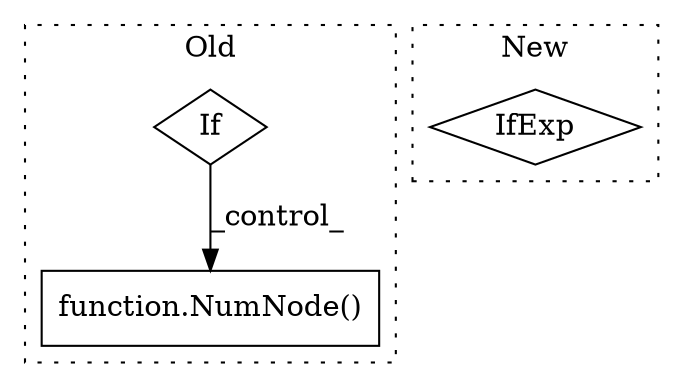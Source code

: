 digraph G {
subgraph cluster0 {
1 [label="function.NumNode()" a="75" s="4186,4195" l="8,1" shape="box"];
3 [label="If" a="96" s="4159" l="3" shape="diamond"];
label = "Old";
style="dotted";
}
subgraph cluster1 {
2 [label="IfExp" a="51" s="4346,4364" l="4,6" shape="diamond"];
label = "New";
style="dotted";
}
3 -> 1 [label="_control_"];
}